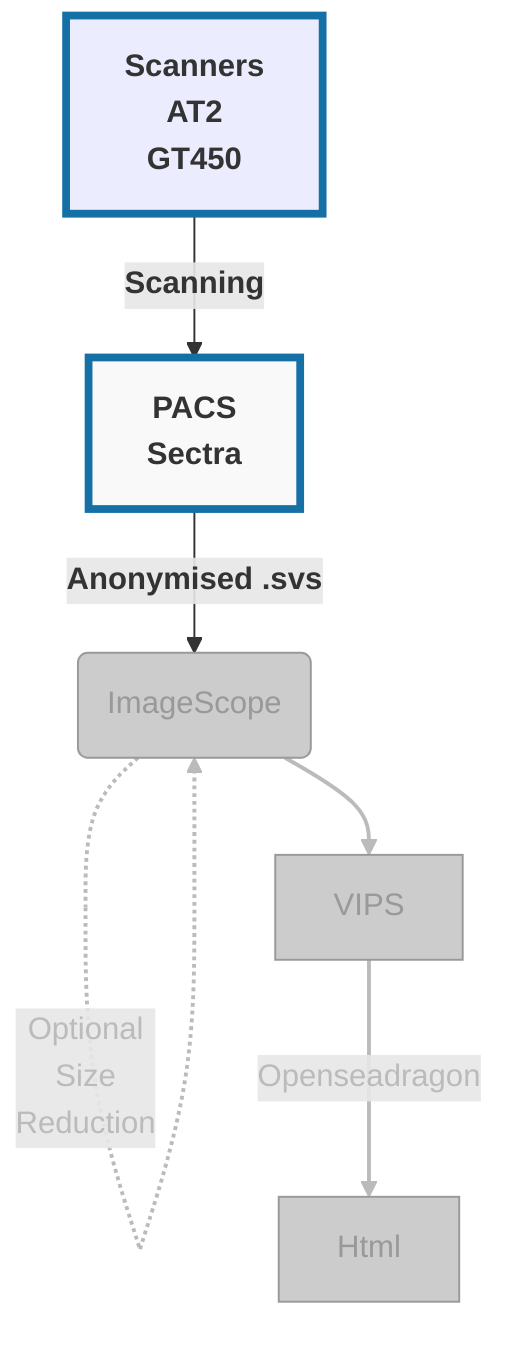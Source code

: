 graph TB

A[<b>Scanners\nAT2\nGT450</b>] --> |<b>Scanning</b>| B[<b>PACS\nSectra</b>]

B --> |<b>Anonymised .svs</b>| D(ImageScope)

D -.-> |<span style='color:#bbb;'>Optional\nSize\nReduction</span>| D

D --> E[VIPS]

E --> |<span style='color:#bbb;'>Openseadragon</span>| F[Html]


    %% style A fill:#ccc,stroke:#333,stroke-width:4px
    %% style A fill:#ccc,stroke:#999,color:#999
    %% style B fill:#ccc,stroke:#999,color:#999
    style A stroke-width:4px,stroke:#1570a6
    %% ,fill:#f9f9f9
    style B stroke-width:4px,stroke:#1570a6,fill:#f9f9f9
    style D fill:#ccc,stroke:#999,color:#999
    style E fill:#ccc,stroke:#999,color:#999
    style F fill:#ccc,stroke:#999,color:#999
    %% linkStyle 0 stroke:#bbb,stroke-width:2px;
    %% linkStyle 1 stroke:#bbb,stroke-width:2px;
    linkStyle 2 stroke:#bbb,stroke-width:2px;
    linkStyle 3 stroke:#bbb,stroke-width:2px;
    linkStyle 4 stroke:#bbb,stroke-width:2px;